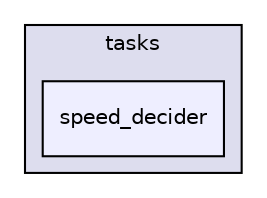 digraph "modules/planning/tasks/speed_decider" {
  compound=true
  node [ fontsize="10", fontname="Helvetica"];
  edge [ labelfontsize="10", labelfontname="Helvetica"];
  subgraph clusterdir_71dbafa6aca09b7fb8e2860fcceb6177 {
    graph [ bgcolor="#ddddee", pencolor="black", label="tasks" fontname="Helvetica", fontsize="10", URL="dir_71dbafa6aca09b7fb8e2860fcceb6177.html"]
  dir_1030d754f0a8e209a17810913485fa4f [shape=box, label="speed_decider", style="filled", fillcolor="#eeeeff", pencolor="black", URL="dir_1030d754f0a8e209a17810913485fa4f.html"];
  }
}
